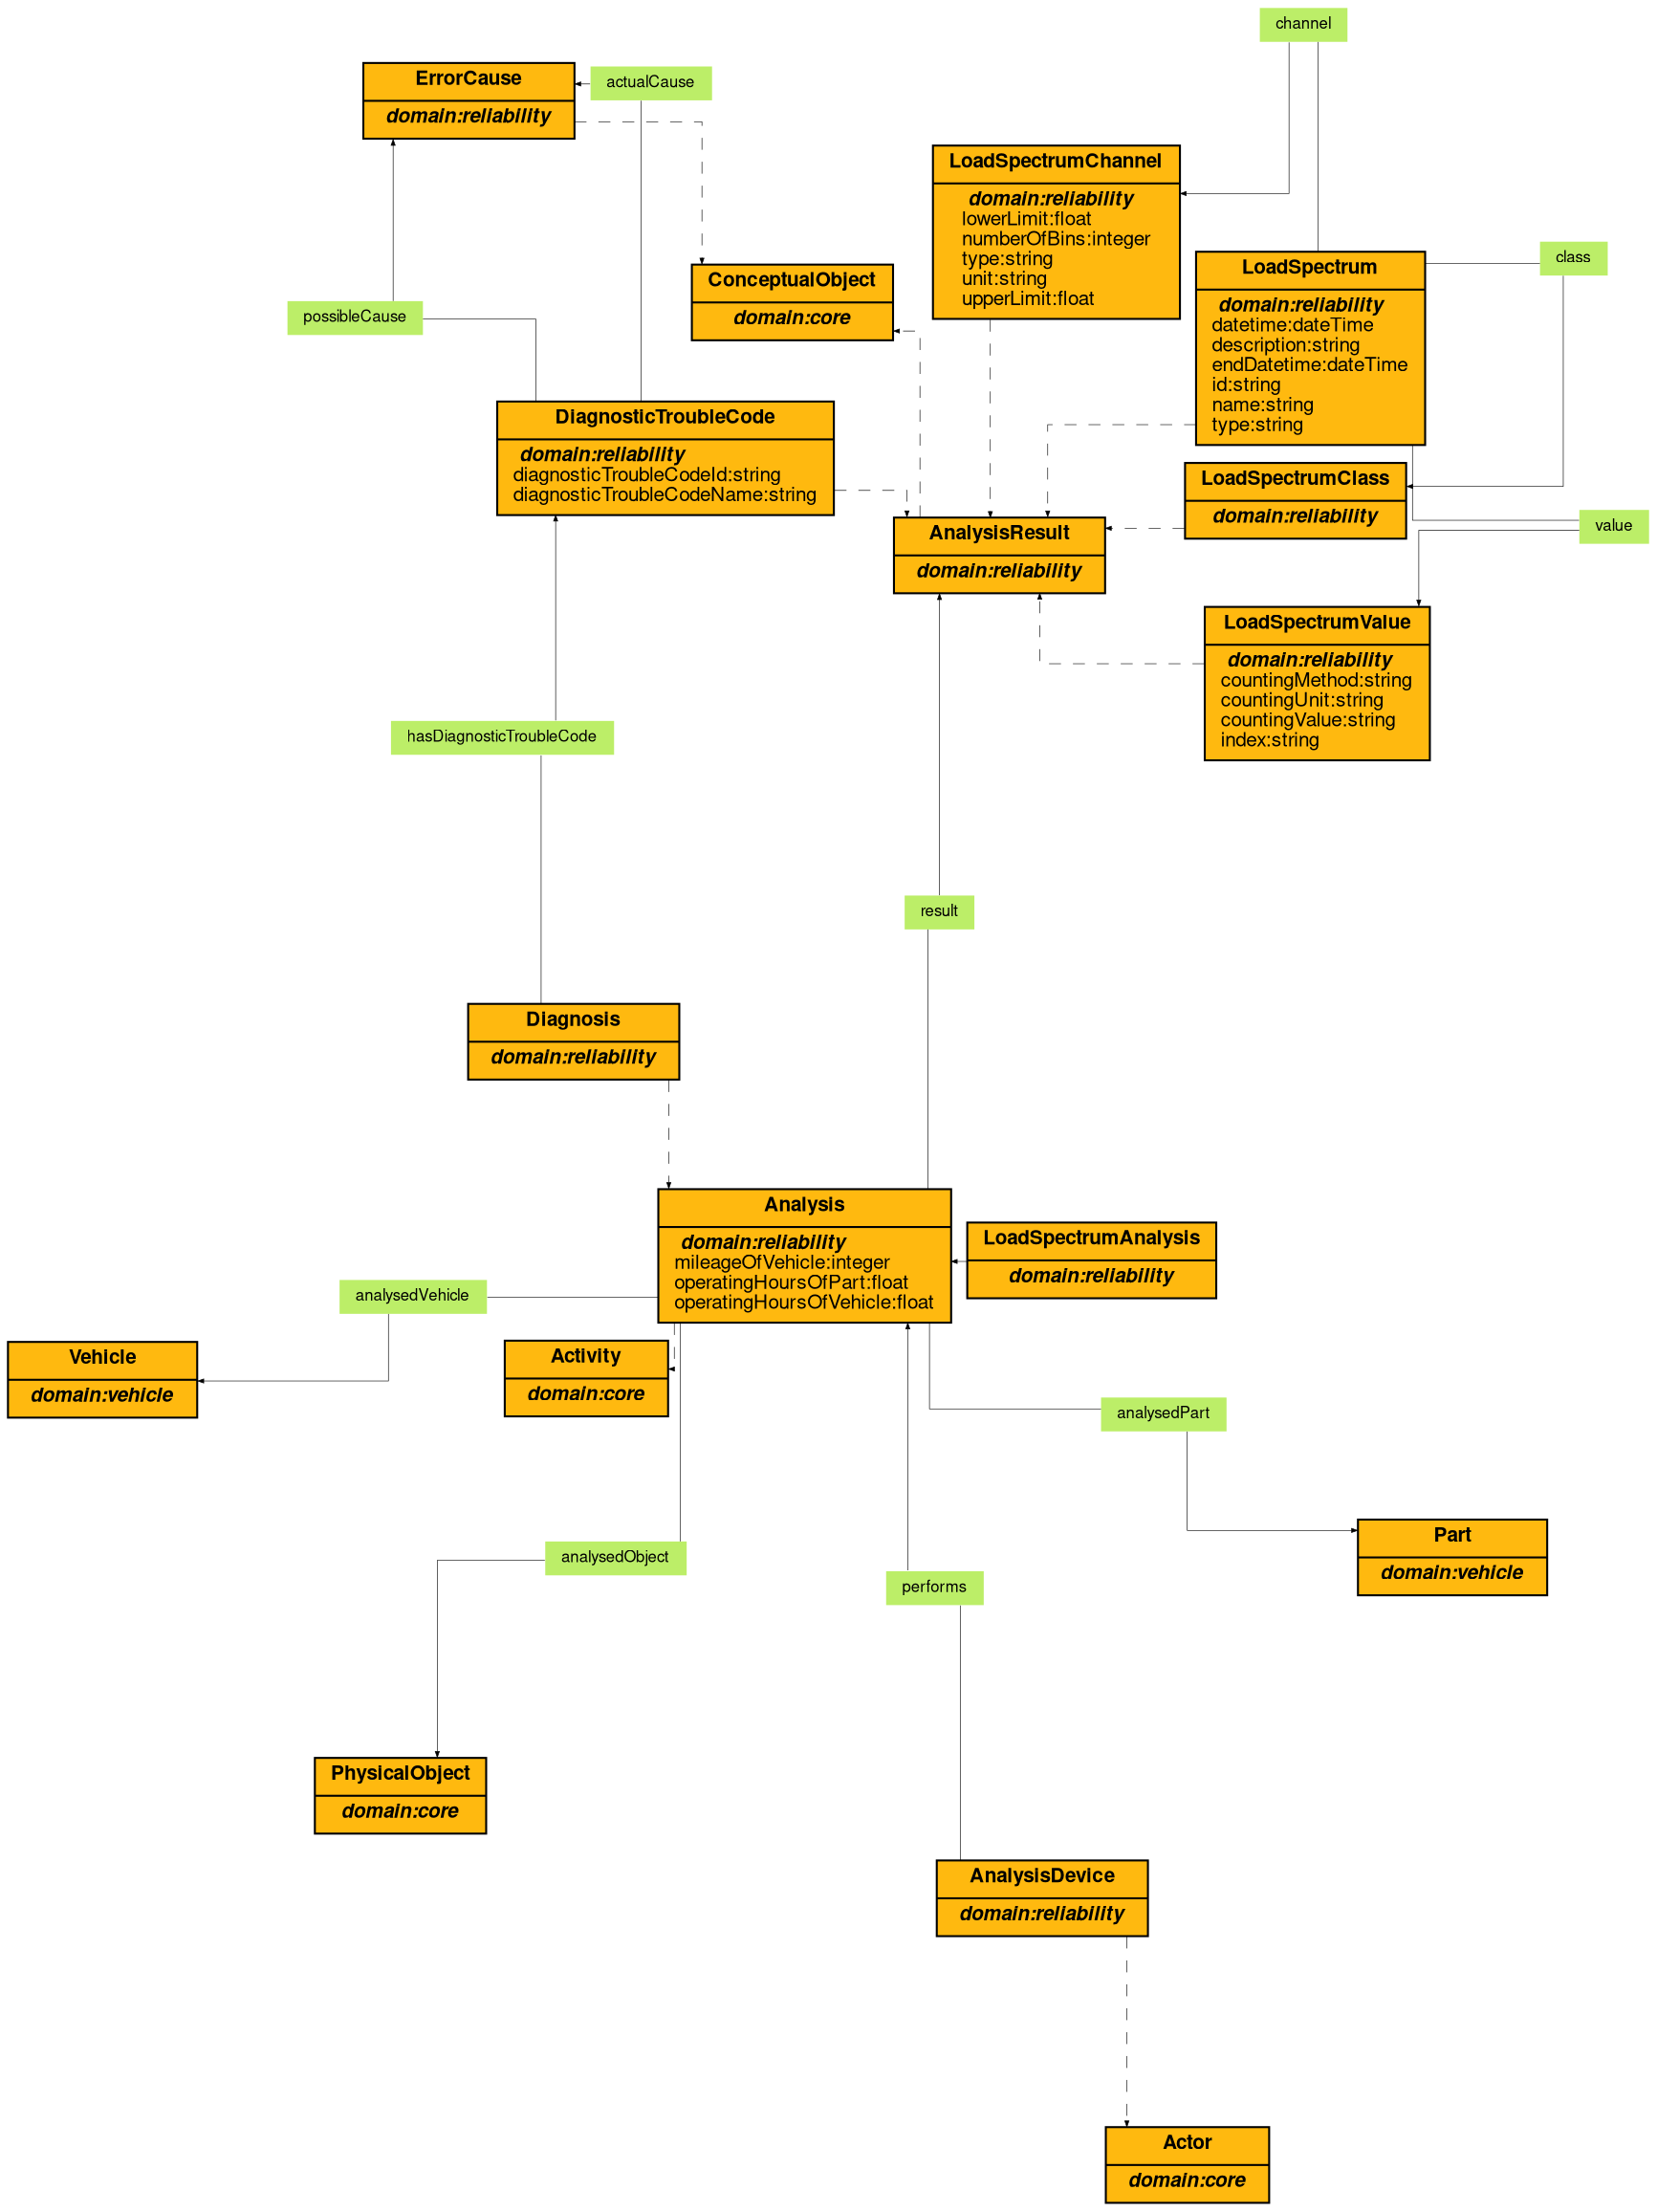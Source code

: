digraph reliability_ontology {
	graph [fontname="Helvetica,Arial,sans-serif" fontsize=10 layout=neato overlap=false splines=ortho]
	node [fillcolor=darkgoldenrod1 fontname="Helvetica,Arial,sans-serif" fontsize=10 shape=record]
	edge [arrowsize=0.3 fontname="Helvetica,Arial,sans-serif" fontsize=10 penwidth=0.3]
	Activity [label=<{<b>Activity</b> | <i><b> domain:core</b></i> <br align="left"/>}> style=filled]
	Actor [label=<{<b>Actor</b> | <i><b> domain:core</b></i> <br align="left"/>}> style=filled]
	PhysicalObject [label=<{<b>PhysicalObject</b> | <i><b> domain:core</b></i> <br align="left"/>}> style=filled]
	ConceptualObject [label=<{<b>ConceptualObject</b> | <i><b> domain:core</b></i> <br align="left"/>}> style=filled]
	Part [label=<{<b>Part</b> | <i><b> domain:vehicle</b></i> <br align="left"/>}> style=filled]
	Vehicle [label=<{<b>Vehicle</b> | <i><b> domain:vehicle</b></i> <br align="left"/>}> style=filled]
	Analysis [label=<{<b>Analysis</b> | <i><b> domain:reliability</b></i> <br align="left"/>mileageOfVehicle:integer<br align="left"/>operatingHoursOfPart:float<br align="left"/>operatingHoursOfVehicle:float<br align="left"/>}> style=filled]
	AnalysisDevice [label=<{<b>AnalysisDevice</b> | <i><b> domain:reliability</b></i> <br align="left"/>}> style=filled]
	AnalysisResult [label=<{<b>AnalysisResult</b> | <i><b> domain:reliability</b></i> <br align="left"/>}> style=filled]
	Diagnosis [label=<{<b>Diagnosis</b> | <i><b> domain:reliability</b></i> <br align="left"/>}> style=filled]
	DiagnosticTroubleCode [label=<{<b>DiagnosticTroubleCode</b> | <i><b> domain:reliability</b></i> <br align="left"/>diagnosticTroubleCodeId:string<br align="left"/>diagnosticTroubleCodeName:string<br align="left"/>}> style=filled]
	ErrorCause [label=<{<b>ErrorCause</b> | <i><b> domain:reliability</b></i> <br align="left"/>}> style=filled]
	LoadSpectrum [label=<{<b>LoadSpectrum</b> | <i><b> domain:reliability</b></i> <br align="left"/>datetime:dateTime<br align="left"/>description:string<br align="left"/>endDatetime:dateTime<br align="left"/>id:string<br align="left"/>name:string<br align="left"/>type:string<br align="left"/>}> style=filled]
	LoadSpectrumAnalysis [label=<{<b>LoadSpectrumAnalysis</b> | <i><b> domain:reliability</b></i> <br align="left"/>}> style=filled]
	LoadSpectrumChannel [label=<{<b>LoadSpectrumChannel</b> | <i><b> domain:reliability</b></i> <br align="left"/>lowerLimit:float<br align="left"/>numberOfBins:integer<br align="left"/>type:string<br align="left"/>unit:string<br align="left"/>upperLimit:float<br align="left"/>}> style=filled]
	LoadSpectrumClass [label=<{<b>LoadSpectrumClass</b> | <i><b> domain:reliability</b></i> <br align="left"/>}> style=filled]
	LoadSpectrumValue [label=<{<b>LoadSpectrumValue</b> | <i><b> domain:reliability</b></i> <br align="left"/>countingMethod:string<br align="left"/>countingUnit:string<br align="left"/>countingValue:string<br align="left"/>index:string<br align="left"/>}> style=filled]
	actualCause [label=actualCause fillcolor=darkolivegreen2 fontsize=8 height=0 shape=plaintext style=filled width=0]
	analysedObject [label=analysedObject fillcolor=darkolivegreen2 fontsize=8 height=0 shape=plaintext style=filled width=0]
	analysedPart [label=analysedPart fillcolor=darkolivegreen2 fontsize=8 height=0 shape=plaintext style=filled width=0]
	analysedVehicle [label=analysedVehicle fillcolor=darkolivegreen2 fontsize=8 height=0 shape=plaintext style=filled width=0]
	performs [label=performs fillcolor=darkolivegreen2 fontsize=8 height=0 shape=plaintext style=filled width=0]
	channel [label=channel fillcolor=darkolivegreen2 fontsize=8 height=0 shape=plaintext style=filled width=0]
	class [label=class fillcolor=darkolivegreen2 fontsize=8 height=0 shape=plaintext style=filled width=0]
	hasDiagnosticTroubleCode [label=hasDiagnosticTroubleCode fillcolor=darkolivegreen2 fontsize=8 height=0 shape=plaintext style=filled width=0]
	possibleCause [label=possibleCause fillcolor=darkolivegreen2 fontsize=8 height=0 shape=plaintext style=filled width=0]
	result [label=result fillcolor=darkolivegreen2 fontsize=8 height=0 shape=plaintext style=filled width=0]
	value [label=value fillcolor=darkolivegreen2 fontsize=8 height=0 shape=plaintext style=filled width=0]
	DiagnosticTroubleCode -> actualCause [arrowhead=none]
	actualCause -> ErrorCause
	Analysis -> analysedObject [arrowhead=none]
	analysedObject -> PhysicalObject
	Analysis -> analysedPart [arrowhead=none]
	analysedPart -> Part
	Analysis -> analysedVehicle [arrowhead=none]
	analysedVehicle -> Vehicle
	AnalysisDevice -> performs [arrowhead=none]
	performs -> Analysis
	LoadSpectrum -> channel [arrowhead=none]
	channel -> LoadSpectrumChannel
	LoadSpectrum -> class [arrowhead=none]
	class -> LoadSpectrumClass
	Diagnosis -> hasDiagnosticTroubleCode [arrowhead=none]
	hasDiagnosticTroubleCode -> DiagnosticTroubleCode
	DiagnosticTroubleCode -> possibleCause [arrowhead=none]
	possibleCause -> ErrorCause
	Analysis -> result [arrowhead=none]
	result -> AnalysisResult
	LoadSpectrum -> value [arrowhead=none]
	value -> LoadSpectrumValue
	Analysis -> Activity [style=dashed]
	AnalysisDevice -> Actor [style=dashed]
	AnalysisResult -> ConceptualObject [style=dashed]
	ErrorCause -> ConceptualObject [style=dashed]
	Diagnosis -> Analysis [style=dashed]
	LoadSpectrumAnalysis -> Analysis [style=dashed]
	DiagnosticTroubleCode -> AnalysisResult [style=dashed]
	LoadSpectrum -> AnalysisResult [style=dashed]
	LoadSpectrumChannel -> AnalysisResult [style=dashed]
	LoadSpectrumClass -> AnalysisResult [style=dashed]
	LoadSpectrumValue -> AnalysisResult [style=dashed]
}

